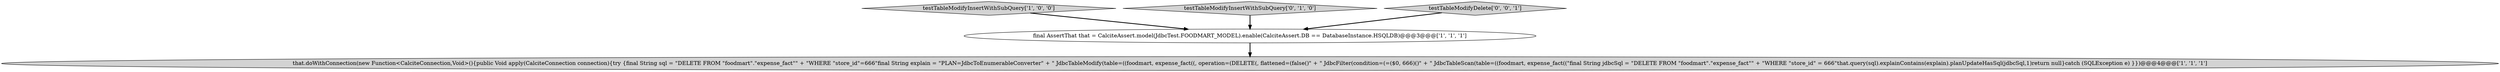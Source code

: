 digraph {
0 [style = filled, label = "testTableModifyInsertWithSubQuery['1', '0', '0']", fillcolor = lightgray, shape = diamond image = "AAA0AAABBB1BBB"];
3 [style = filled, label = "testTableModifyInsertWithSubQuery['0', '1', '0']", fillcolor = lightgray, shape = diamond image = "AAA0AAABBB2BBB"];
4 [style = filled, label = "testTableModifyDelete['0', '0', '1']", fillcolor = lightgray, shape = diamond image = "AAA0AAABBB3BBB"];
1 [style = filled, label = "final AssertThat that = CalciteAssert.model(JdbcTest.FOODMART_MODEL).enable(CalciteAssert.DB == DatabaseInstance.HSQLDB)@@@3@@@['1', '1', '1']", fillcolor = white, shape = ellipse image = "AAA0AAABBB1BBB"];
2 [style = filled, label = "that.doWithConnection(new Function<CalciteConnection,Void>(){public Void apply(CalciteConnection connection){try {final String sql = \"DELETE FROM \"foodmart\".\"expense_fact\"\" + \"WHERE \"store_id\"=666\"final String explain = \"PLAN=JdbcToEnumerableConverter\" + \" JdbcTableModify(table=((foodmart, expense_fact((, operation=(DELETE(, flattened=(false()\" + \" JdbcFilter(condition=(=($0, 666)()\" + \" JdbcTableScan(table=((foodmart, expense_fact((\"final String jdbcSql = \"DELETE FROM \"foodmart\".\"expense_fact\"\" + \"WHERE \"store_id\" = 666\"that.query(sql).explainContains(explain).planUpdateHasSql(jdbcSql,1)return null}catch (SQLException e) }})@@@4@@@['1', '1', '1']", fillcolor = lightgray, shape = ellipse image = "AAA0AAABBB1BBB"];
4->1 [style = bold, label=""];
3->1 [style = bold, label=""];
0->1 [style = bold, label=""];
1->2 [style = bold, label=""];
}
